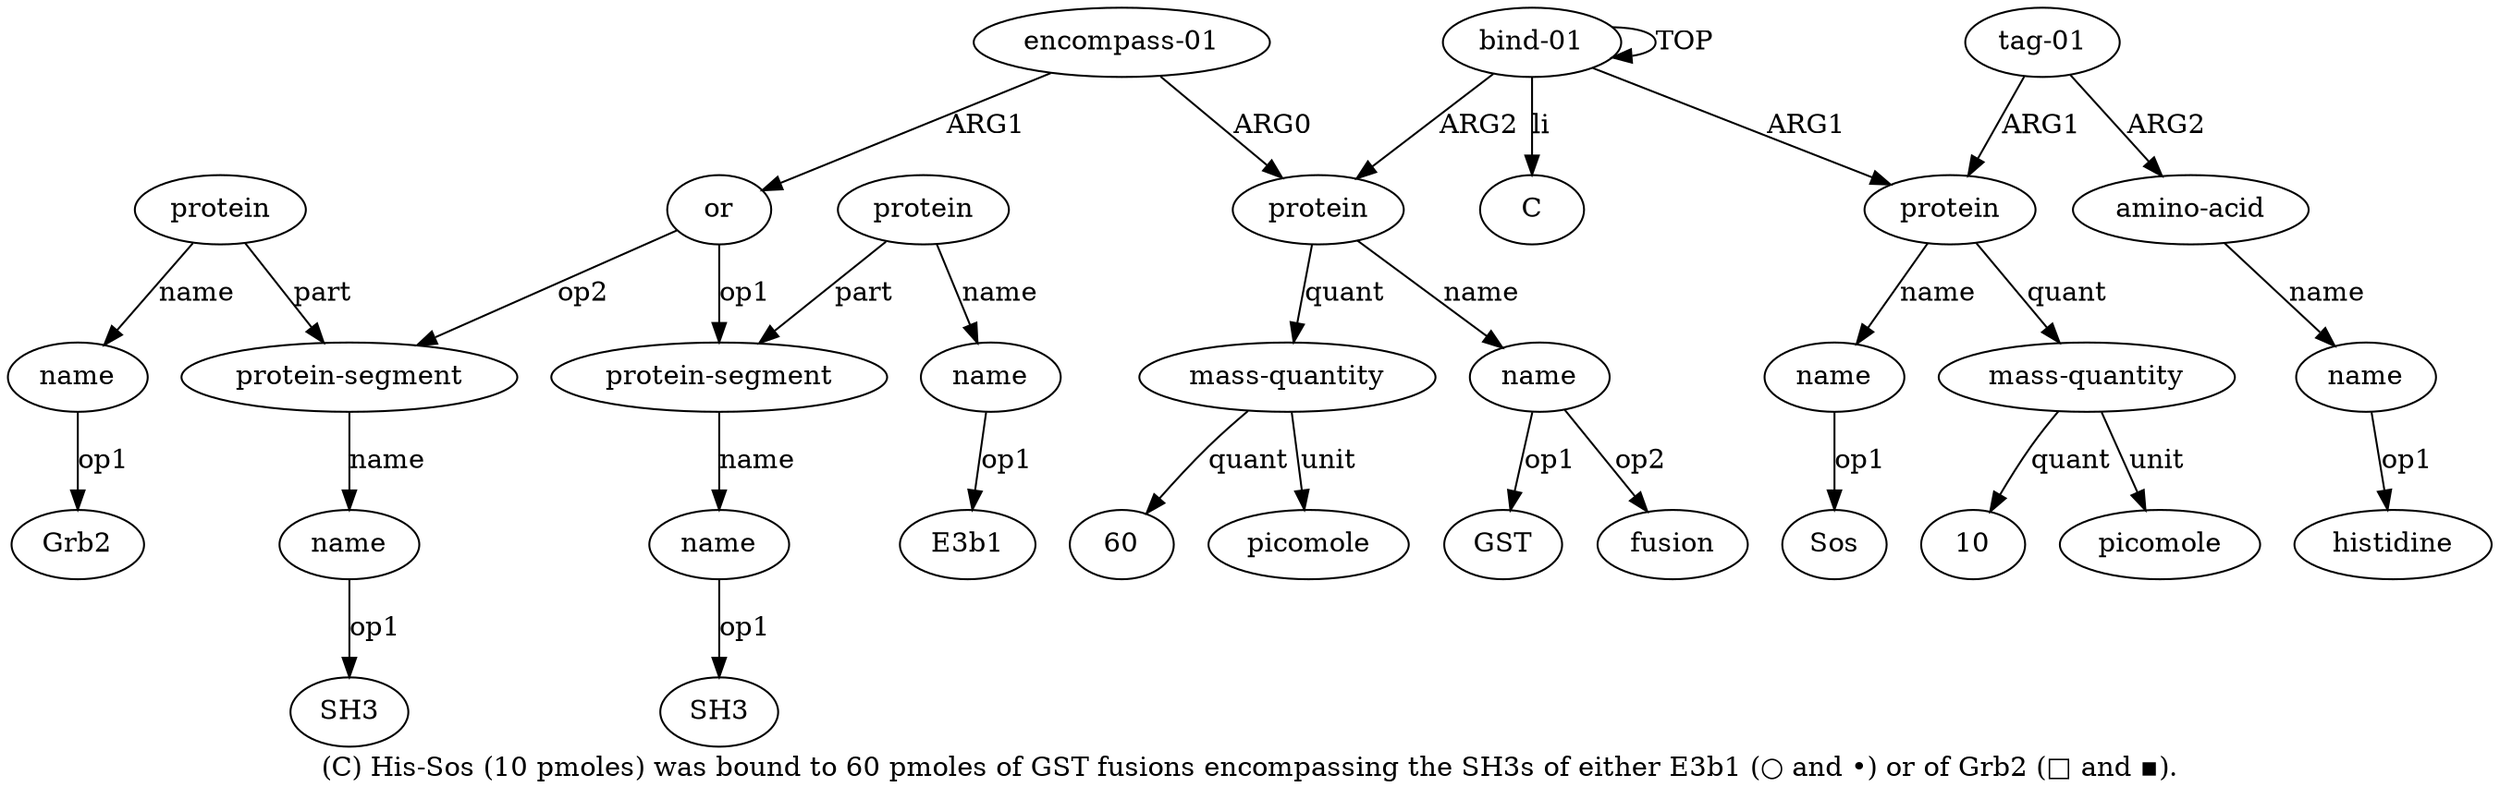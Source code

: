 digraph  {
	graph [label="(C) His-Sos (10 pmoles) was bound to 60 pmoles of GST fusions encompassing the SH3s of either E3b1 (○ and •) or of Grb2 (□ \
and ▪)."];
	node [label="\N"];
	a20	 [color=black,
		gold_ind=20,
		gold_label=protein,
		label=protein,
		test_ind=20,
		test_label=protein];
	a21	 [color=black,
		gold_ind=21,
		gold_label=name,
		label=name,
		test_ind=21,
		test_label=name];
	a20 -> a21 [key=0,
	color=black,
	gold_label=name,
	label=name,
	test_label=name];
a18 [color=black,
	gold_ind=18,
	gold_label="protein-segment",
	label="protein-segment",
	test_ind=18,
	test_label="protein-segment"];
a20 -> a18 [key=0,
color=black,
gold_label=part,
label=part,
test_label=part];
"a21 Grb2" [color=black,
gold_ind=-1,
gold_label=Grb2,
label=Grb2,
test_ind=-1,
test_label=Grb2];
a21 -> "a21 Grb2" [key=0,
color=black,
gold_label=op1,
label=op1,
test_label=op1];
a22 [color=black,
gold_ind=22,
gold_label=C,
label=C,
test_ind=22,
test_label=C];
"a2 Sos" [color=black,
gold_ind=-1,
gold_label=Sos,
label=Sos,
test_ind=-1,
test_label=Sos];
"a9 GST" [color=black,
gold_ind=-1,
gold_label=GST,
label=GST,
test_ind=-1,
test_label=GST];
"a10 60" [color=black,
gold_ind=-1,
gold_label=60,
label=60,
test_ind=-1,
test_label=60];
"a17 E3b1" [color=black,
gold_ind=-1,
gold_label=E3b1,
label=E3b1,
test_ind=-1,
test_label=E3b1];
"a6 10" [color=black,
gold_ind=-1,
gold_label=10,
label=10,
test_ind=-1,
test_label=10];
a15 [color=black,
gold_ind=15,
gold_label=name,
label=name,
test_ind=15,
test_label=name];
"a15 SH3" [color=black,
gold_ind=-1,
gold_label=SH3,
label=SH3,
test_ind=-1,
test_label=SH3];
a15 -> "a15 SH3" [key=0,
color=black,
gold_label=op1,
label=op1,
test_label=op1];
a14 [color=black,
gold_ind=14,
gold_label="protein-segment",
label="protein-segment",
test_ind=14,
test_label="protein-segment"];
a14 -> a15 [key=0,
color=black,
gold_label=name,
label=name,
test_label=name];
a17 [color=black,
gold_ind=17,
gold_label=name,
label=name,
test_ind=17,
test_label=name];
a17 -> "a17 E3b1" [key=0,
color=black,
gold_label=op1,
label=op1,
test_label=op1];
a16 [color=black,
gold_ind=16,
gold_label=protein,
label=protein,
test_ind=16,
test_label=protein];
a16 -> a14 [key=0,
color=black,
gold_label=part,
label=part,
test_label=part];
a16 -> a17 [key=0,
color=black,
gold_label=name,
label=name,
test_label=name];
a11 [color=black,
gold_ind=11,
gold_label=picomole,
label=picomole,
test_ind=11,
test_label=picomole];
a10 [color=black,
gold_ind=10,
gold_label="mass-quantity",
label="mass-quantity",
test_ind=10,
test_label="mass-quantity"];
a10 -> "a10 60" [key=0,
color=black,
gold_label=quant,
label=quant,
test_label=quant];
a10 -> a11 [key=0,
color=black,
gold_label=unit,
label=unit,
test_label=unit];
a13 [color=black,
gold_ind=13,
gold_label=or,
label=or,
test_ind=13,
test_label=or];
a13 -> a14 [key=0,
color=black,
gold_label=op1,
label=op1,
test_label=op1];
a13 -> a18 [key=0,
color=black,
gold_label=op2,
label=op2,
test_label=op2];
a12 [color=black,
gold_ind=12,
gold_label="encompass-01",
label="encompass-01",
test_ind=12,
test_label="encompass-01"];
a12 -> a13 [key=0,
color=black,
gold_label=ARG1,
label=ARG1,
test_label=ARG1];
a8 [color=black,
gold_ind=8,
gold_label=protein,
label=protein,
test_ind=8,
test_label=protein];
a12 -> a8 [key=0,
color=black,
gold_label=ARG0,
label=ARG0,
test_label=ARG0];
"a19 SH3" [color=black,
gold_ind=-1,
gold_label=SH3,
label=SH3,
test_ind=-1,
test_label=SH3];
"a5 histidine" [color=black,
gold_ind=-1,
gold_label=histidine,
label=histidine,
test_ind=-1,
test_label=histidine];
a19 [color=black,
gold_ind=19,
gold_label=name,
label=name,
test_ind=19,
test_label=name];
a19 -> "a19 SH3" [key=0,
color=black,
gold_label=op1,
label=op1,
test_label=op1];
a18 -> a19 [key=0,
color=black,
gold_label=name,
label=name,
test_label=name];
a1 [color=black,
gold_ind=1,
gold_label=protein,
label=protein,
test_ind=1,
test_label=protein];
a2 [color=black,
gold_ind=2,
gold_label=name,
label=name,
test_ind=2,
test_label=name];
a1 -> a2 [key=0,
color=black,
gold_label=name,
label=name,
test_label=name];
a6 [color=black,
gold_ind=6,
gold_label="mass-quantity",
label="mass-quantity",
test_ind=6,
test_label="mass-quantity"];
a1 -> a6 [key=0,
color=black,
gold_label=quant,
label=quant,
test_label=quant];
a0 [color=black,
gold_ind=0,
gold_label="bind-01",
label="bind-01",
test_ind=0,
test_label="bind-01"];
a0 -> a22 [key=0,
color=black,
gold_label=li,
label=li,
test_label=li];
a0 -> a1 [key=0,
color=black,
gold_label=ARG1,
label=ARG1,
test_label=ARG1];
a0 -> a0 [key=0,
color=black,
gold_label=TOP,
label=TOP,
test_label=TOP];
a0 -> a8 [key=0,
color=black,
gold_label=ARG2,
label=ARG2,
test_label=ARG2];
a3 [color=black,
gold_ind=3,
gold_label="tag-01",
label="tag-01",
test_ind=3,
test_label="tag-01"];
a3 -> a1 [key=0,
color=black,
gold_label=ARG1,
label=ARG1,
test_label=ARG1];
a4 [color=black,
gold_ind=4,
gold_label="amino-acid",
label="amino-acid",
test_ind=4,
test_label="amino-acid"];
a3 -> a4 [key=0,
color=black,
gold_label=ARG2,
label=ARG2,
test_label=ARG2];
a2 -> "a2 Sos" [key=0,
color=black,
gold_label=op1,
label=op1,
test_label=op1];
a5 [color=black,
gold_ind=5,
gold_label=name,
label=name,
test_ind=5,
test_label=name];
a5 -> "a5 histidine" [key=0,
color=black,
gold_label=op1,
label=op1,
test_label=op1];
a4 -> a5 [key=0,
color=black,
gold_label=name,
label=name,
test_label=name];
a7 [color=black,
gold_ind=7,
gold_label=picomole,
label=picomole,
test_ind=7,
test_label=picomole];
a6 -> "a6 10" [key=0,
color=black,
gold_label=quant,
label=quant,
test_label=quant];
a6 -> a7 [key=0,
color=black,
gold_label=unit,
label=unit,
test_label=unit];
a9 [color=black,
gold_ind=9,
gold_label=name,
label=name,
test_ind=9,
test_label=name];
a9 -> "a9 GST" [key=0,
color=black,
gold_label=op1,
label=op1,
test_label=op1];
"a9 fusion" [color=black,
gold_ind=-1,
gold_label=fusion,
label=fusion,
test_ind=-1,
test_label=fusion];
a9 -> "a9 fusion" [key=0,
color=black,
gold_label=op2,
label=op2,
test_label=op2];
a8 -> a10 [key=0,
color=black,
gold_label=quant,
label=quant,
test_label=quant];
a8 -> a9 [key=0,
color=black,
gold_label=name,
label=name,
test_label=name];
}
